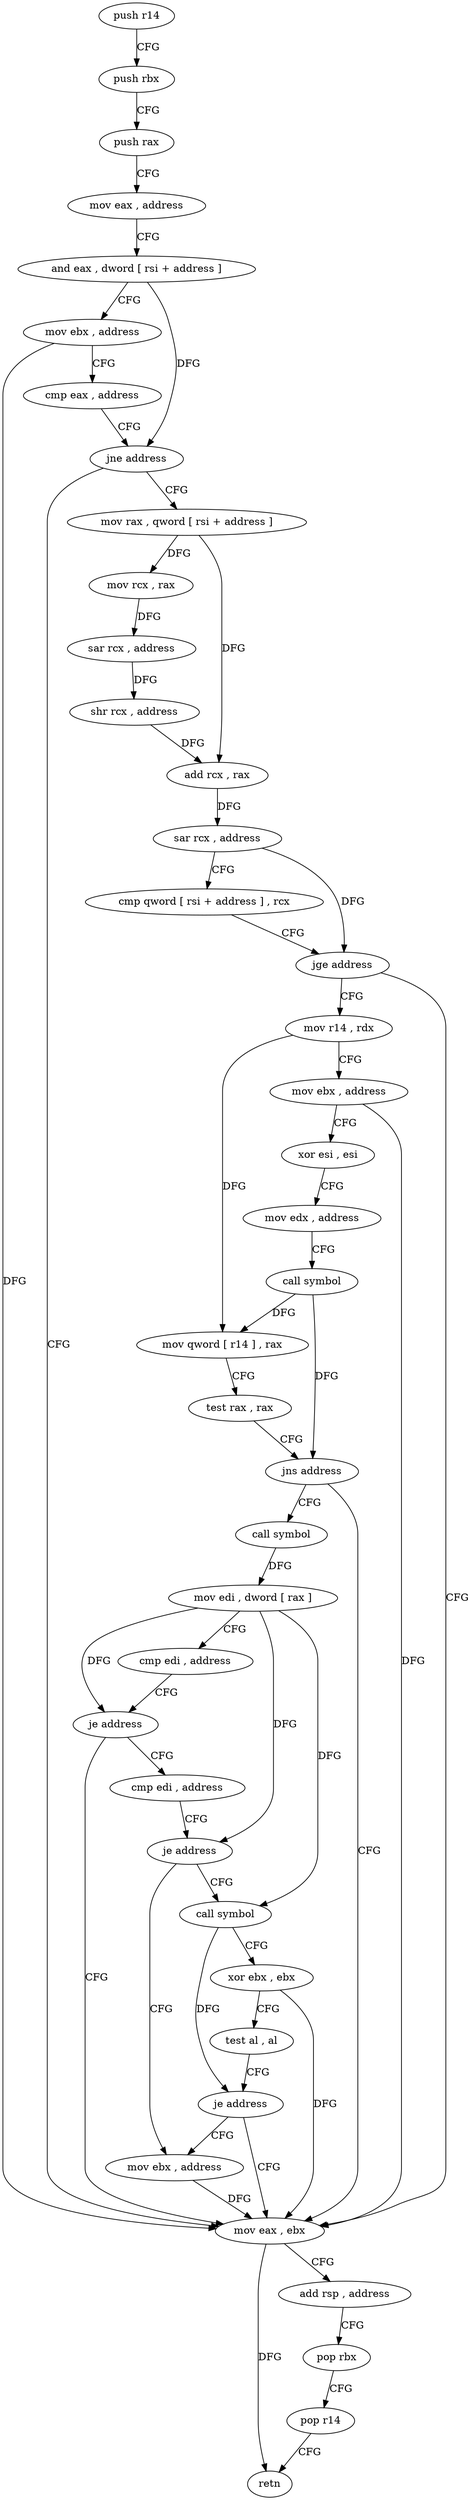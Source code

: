 digraph "func" {
"4226144" [label = "push r14" ]
"4226146" [label = "push rbx" ]
"4226147" [label = "push rax" ]
"4226148" [label = "mov eax , address" ]
"4226153" [label = "and eax , dword [ rsi + address ]" ]
"4226156" [label = "mov ebx , address" ]
"4226161" [label = "cmp eax , address" ]
"4226166" [label = "jne address" ]
"4226257" [label = "mov eax , ebx" ]
"4226168" [label = "mov rax , qword [ rsi + address ]" ]
"4226259" [label = "add rsp , address" ]
"4226263" [label = "pop rbx" ]
"4226264" [label = "pop r14" ]
"4226266" [label = "retn" ]
"4226172" [label = "mov rcx , rax" ]
"4226175" [label = "sar rcx , address" ]
"4226179" [label = "shr rcx , address" ]
"4226183" [label = "add rcx , rax" ]
"4226186" [label = "sar rcx , address" ]
"4226190" [label = "cmp qword [ rsi + address ] , rcx" ]
"4226194" [label = "jge address" ]
"4226196" [label = "mov r14 , rdx" ]
"4226199" [label = "mov ebx , address" ]
"4226204" [label = "xor esi , esi" ]
"4226206" [label = "mov edx , address" ]
"4226211" [label = "call symbol" ]
"4226216" [label = "mov qword [ r14 ] , rax" ]
"4226219" [label = "test rax , rax" ]
"4226222" [label = "jns address" ]
"4226224" [label = "call symbol" ]
"4226229" [label = "mov edi , dword [ rax ]" ]
"4226231" [label = "cmp edi , address" ]
"4226234" [label = "je address" ]
"4226236" [label = "cmp edi , address" ]
"4226239" [label = "je address" ]
"4226252" [label = "mov ebx , address" ]
"4226241" [label = "call symbol" ]
"4226246" [label = "xor ebx , ebx" ]
"4226248" [label = "test al , al" ]
"4226250" [label = "je address" ]
"4226144" -> "4226146" [ label = "CFG" ]
"4226146" -> "4226147" [ label = "CFG" ]
"4226147" -> "4226148" [ label = "CFG" ]
"4226148" -> "4226153" [ label = "CFG" ]
"4226153" -> "4226156" [ label = "CFG" ]
"4226153" -> "4226166" [ label = "DFG" ]
"4226156" -> "4226161" [ label = "CFG" ]
"4226156" -> "4226257" [ label = "DFG" ]
"4226161" -> "4226166" [ label = "CFG" ]
"4226166" -> "4226257" [ label = "CFG" ]
"4226166" -> "4226168" [ label = "CFG" ]
"4226257" -> "4226259" [ label = "CFG" ]
"4226257" -> "4226266" [ label = "DFG" ]
"4226168" -> "4226172" [ label = "DFG" ]
"4226168" -> "4226183" [ label = "DFG" ]
"4226259" -> "4226263" [ label = "CFG" ]
"4226263" -> "4226264" [ label = "CFG" ]
"4226264" -> "4226266" [ label = "CFG" ]
"4226172" -> "4226175" [ label = "DFG" ]
"4226175" -> "4226179" [ label = "DFG" ]
"4226179" -> "4226183" [ label = "DFG" ]
"4226183" -> "4226186" [ label = "DFG" ]
"4226186" -> "4226190" [ label = "CFG" ]
"4226186" -> "4226194" [ label = "DFG" ]
"4226190" -> "4226194" [ label = "CFG" ]
"4226194" -> "4226257" [ label = "CFG" ]
"4226194" -> "4226196" [ label = "CFG" ]
"4226196" -> "4226199" [ label = "CFG" ]
"4226196" -> "4226216" [ label = "DFG" ]
"4226199" -> "4226204" [ label = "CFG" ]
"4226199" -> "4226257" [ label = "DFG" ]
"4226204" -> "4226206" [ label = "CFG" ]
"4226206" -> "4226211" [ label = "CFG" ]
"4226211" -> "4226216" [ label = "DFG" ]
"4226211" -> "4226222" [ label = "DFG" ]
"4226216" -> "4226219" [ label = "CFG" ]
"4226219" -> "4226222" [ label = "CFG" ]
"4226222" -> "4226257" [ label = "CFG" ]
"4226222" -> "4226224" [ label = "CFG" ]
"4226224" -> "4226229" [ label = "DFG" ]
"4226229" -> "4226231" [ label = "CFG" ]
"4226229" -> "4226234" [ label = "DFG" ]
"4226229" -> "4226239" [ label = "DFG" ]
"4226229" -> "4226241" [ label = "DFG" ]
"4226231" -> "4226234" [ label = "CFG" ]
"4226234" -> "4226257" [ label = "CFG" ]
"4226234" -> "4226236" [ label = "CFG" ]
"4226236" -> "4226239" [ label = "CFG" ]
"4226239" -> "4226252" [ label = "CFG" ]
"4226239" -> "4226241" [ label = "CFG" ]
"4226252" -> "4226257" [ label = "DFG" ]
"4226241" -> "4226246" [ label = "CFG" ]
"4226241" -> "4226250" [ label = "DFG" ]
"4226246" -> "4226248" [ label = "CFG" ]
"4226246" -> "4226257" [ label = "DFG" ]
"4226248" -> "4226250" [ label = "CFG" ]
"4226250" -> "4226257" [ label = "CFG" ]
"4226250" -> "4226252" [ label = "CFG" ]
}
